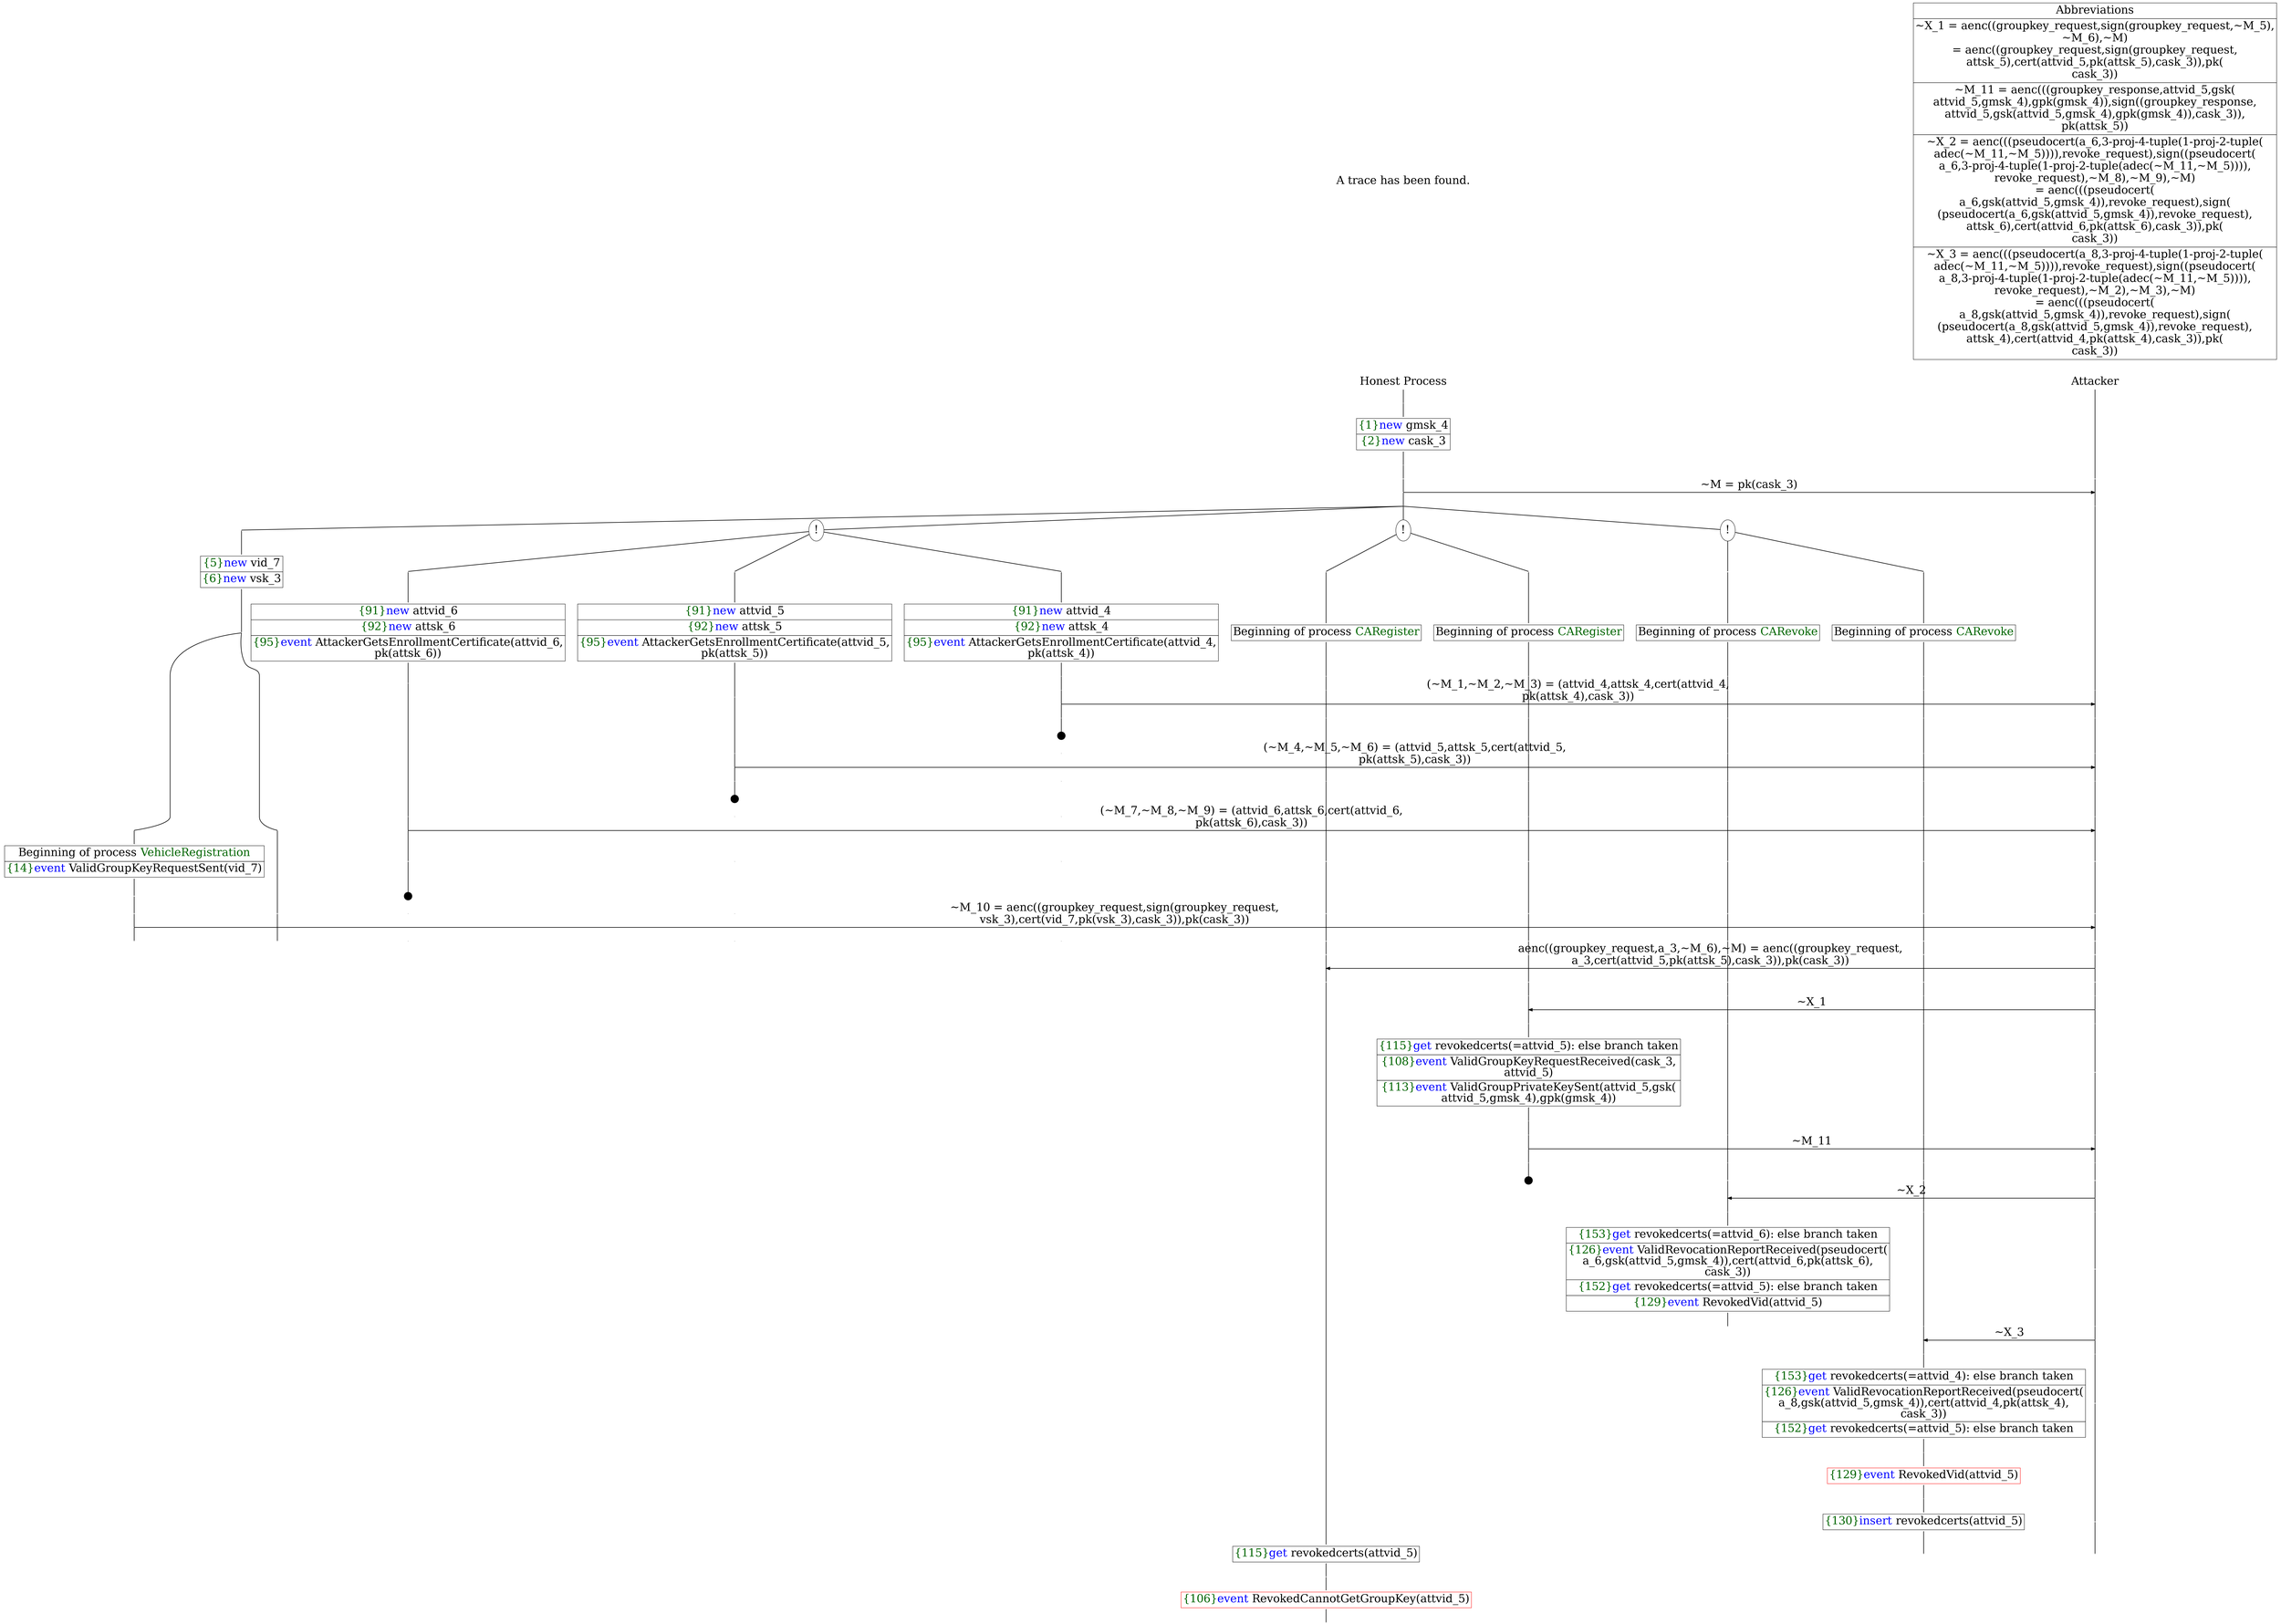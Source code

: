 digraph {
graph [ordering = out]
edge [arrowhead = none, penwidth = 1.6, fontsize = 30]
node [shape = point, width = 0, height = 0, fontsize = 30]
Trace [label = <A trace has been found.<br/>
>, shape = plaintext]
P0__0 [label = "Honest Process", shape = plaintext]
P__0 [label = "Attacker", shape = plaintext]
Trace -> P0__0 [label = "", style = invisible, weight = 100]{rank = same; P0__0 P__0}
P0__0 -> P0__1 [label = <>, weight = 100]
P0__1 -> P0__2 [label = <>, weight = 100]
P0__2 [shape = plaintext, label = <<TABLE BORDER="0" CELLBORDER="1" CELLSPACING="0" CELLPADDING="4"> <TR><TD><FONT COLOR="darkgreen">{1}</FONT><FONT COLOR="blue">new </FONT>gmsk_4</TD></TR><TR><TD><FONT COLOR="darkgreen">{2}</FONT><FONT COLOR="blue">new </FONT>cask_3</TD></TR></TABLE>>]
P0__2 -> P0__3 [label = <>, weight = 100]
P0__3 -> P0__4 [label = <>, weight = 100]
P__0 -> P__1 [label = <>, weight = 100]
{rank = same; P__1 P0__4}
P0__4 -> P0__5 [label = <>, weight = 100]
P__1 -> P__2 [label = <>, weight = 100]
{rank = same; P__2 P0__5}
P0__5 -> P__2 [label = <~M = pk(cask_3)>, arrowhead = normal]
P0__5 -> P0__6 [label = <>, weight = 100]
P__2 -> P__3 [label = <>, weight = 100]
{rank = same; P__3 P0__6}
/*RPar */
P0__6 -> P0_3__6 [label = <>]
P0__6 -> P0_2__6 [label = <>]
P0__6 -> P0_1__6 [label = <>]
P0__6 -> P0_0__6 [label = <>]
P0__6 [label = "", fixedsize = false, width = 0, height = 0, shape = none]
{rank = same; P0_0__6 P0_1__6 P0_2__6 P0_3__6}
P0_0__6 [label = "!", shape = ellipse]
{rank = same; P0_0_1__6 P0_0_0__6}
P0_0_1__6 [label = "", fixedsize = false, width = 0, height = 0, shape = none]
P0_0__6 -> P0_0_1__6 [label = <>]
P0_0_0__6 [label = "", fixedsize = false, width = 0, height = 0, shape = none]
P0_0__6 -> P0_0_0__6 [label = <>]
P0_0_0__6 -> P0_0_0__7 [label = <>, weight = 100]
P0_0_0__7 [shape = plaintext, label = <<TABLE BORDER="0" CELLBORDER="1" CELLSPACING="0" CELLPADDING="4"> <TR><TD>Beginning of process <FONT COLOR="darkgreen">CARevoke</FONT></TD></TR></TABLE>>]
P0_0_0__7 -> P0_0_0__8 [label = <>, weight = 100]
P0_0_1__6 -> P0_0_1__7 [label = <>, weight = 100]
P0_0_1__7 [shape = plaintext, label = <<TABLE BORDER="0" CELLBORDER="1" CELLSPACING="0" CELLPADDING="4"> <TR><TD>Beginning of process <FONT COLOR="darkgreen">CARevoke</FONT></TD></TR></TABLE>>]
P0_0_1__7 -> P0_0_1__8 [label = <>, weight = 100]
P0_1__6 [label = "!", shape = ellipse]
{rank = same; P0_1_1__6 P0_1_0__6}
P0_1_1__6 [label = "", fixedsize = false, width = 0, height = 0, shape = none]
P0_1__6 -> P0_1_1__6 [label = <>]
P0_1_0__6 [label = "", fixedsize = false, width = 0, height = 0, shape = none]
P0_1__6 -> P0_1_0__6 [label = <>]
P0_1_0__6 -> P0_1_0__7 [label = <>, weight = 100]
P0_1_0__7 [shape = plaintext, label = <<TABLE BORDER="0" CELLBORDER="1" CELLSPACING="0" CELLPADDING="4"> <TR><TD>Beginning of process <FONT COLOR="darkgreen">CARegister</FONT></TD></TR></TABLE>>]
P0_1_0__7 -> P0_1_0__8 [label = <>, weight = 100]
P0_1_1__6 -> P0_1_1__7 [label = <>, weight = 100]
P0_1_1__7 [shape = plaintext, label = <<TABLE BORDER="0" CELLBORDER="1" CELLSPACING="0" CELLPADDING="4"> <TR><TD>Beginning of process <FONT COLOR="darkgreen">CARegister</FONT></TD></TR></TABLE>>]
P0_1_1__7 -> P0_1_1__8 [label = <>, weight = 100]
P0_2__6 [label = "!", shape = ellipse]
{rank = same; P0_2_2__6 P0_2_1__6 P0_2_0__6}
P0_2_2__6 [label = "", fixedsize = false, width = 0, height = 0, shape = none]
P0_2__6 -> P0_2_2__6 [label = <>]
P0_2_1__6 [label = "", fixedsize = false, width = 0, height = 0, shape = none]
P0_2__6 -> P0_2_1__6 [label = <>]
P0_2_0__6 [label = "", fixedsize = false, width = 0, height = 0, shape = none]
P0_2__6 -> P0_2_0__6 [label = <>]
P0_2_0__6 -> P0_2_0__7 [label = <>, weight = 100]
P0_2_0__7 [shape = plaintext, label = <<TABLE BORDER="0" CELLBORDER="1" CELLSPACING="0" CELLPADDING="4"> <TR><TD><FONT COLOR="darkgreen">{91}</FONT><FONT COLOR="blue">new </FONT>attvid_4</TD></TR><TR><TD><FONT COLOR="darkgreen">{92}</FONT><FONT COLOR="blue">new </FONT>attsk_4</TD></TR><TR><TD><FONT COLOR="darkgreen">{95}</FONT><FONT COLOR="blue">event</FONT> AttackerGetsEnrollmentCertificate(attvid_4,<br/>
pk(attsk_4))</TD></TR></TABLE>>]
P0_2_0__7 -> P0_2_0__8 [label = <>, weight = 100]
P0_2_0__8 -> P0_2_0__9 [label = <>, weight = 100]
P0_1_1__8 -> P0_1_1__9 [label = <>, weight = 100]
P0_1_0__8 -> P0_1_0__9 [label = <>, weight = 100]
P0_0_1__8 -> P0_0_1__9 [label = <>, weight = 100]
P0_0_0__8 -> P0_0_0__9 [label = <>, weight = 100]
P__3 -> P__4 [label = <>, weight = 100]
{rank = same; P__4 P0_0_0__9 P0_0_1__9 P0_1_0__9 P0_1_1__9 P0_2_0__9}
P0_2_0__9 -> P0_2_0__10 [label = <>, weight = 100]
P__4 -> P__5 [label = <>, weight = 100]
{rank = same; P__5 P0_2_0__10}
P0_2_0__10 -> P__5 [label = <(~M_1,~M_2,~M_3) = (attvid_4,attsk_4,cert(attvid_4,<br/>
pk(attsk_4),cask_3))>, arrowhead = normal]
P0_2_0__10 -> P0_2_0__11 [label = <>, weight = 100]
P0_1_1__9 -> P0_1_1__10 [label = <>, weight = 100]
P0_1_0__9 -> P0_1_0__10 [label = <>, weight = 100]
P0_0_1__9 -> P0_0_1__10 [label = <>, weight = 100]
P0_0_0__9 -> P0_0_0__10 [label = <>, weight = 100]
P__5 -> P__6 [label = <>, weight = 100]
{rank = same; P__6 P0_0_0__10 P0_0_1__10 P0_1_0__10 P0_1_1__10 P0_2_0__11}
P0_2_0__12 [label = "", width = 0.3, height = 0.3]
P0_2_0__11 -> P0_2_0__12 [label = <>, weight = 100]
P0_2_1__6 -> P0_2_1__7 [label = <>, weight = 100]
P0_2_1__7 [shape = plaintext, label = <<TABLE BORDER="0" CELLBORDER="1" CELLSPACING="0" CELLPADDING="4"> <TR><TD><FONT COLOR="darkgreen">{91}</FONT><FONT COLOR="blue">new </FONT>attvid_5</TD></TR><TR><TD><FONT COLOR="darkgreen">{92}</FONT><FONT COLOR="blue">new </FONT>attsk_5</TD></TR><TR><TD><FONT COLOR="darkgreen">{95}</FONT><FONT COLOR="blue">event</FONT> AttackerGetsEnrollmentCertificate(attvid_5,<br/>
pk(attsk_5))</TD></TR></TABLE>>]
P0_2_1__7 -> P0_2_1__8 [label = <>, weight = 100]
P0_2_1__8 -> P0_2_1__9 [label = <>, weight = 100]
P0_2_0__13 [label = "", style = invisible]
P0_2_0__12 -> P0_2_0__13 [label = <>, weight = 100, style = invisible]
P0_1_1__10 -> P0_1_1__11 [label = <>, weight = 100]
P0_1_0__10 -> P0_1_0__11 [label = <>, weight = 100]
P0_0_1__10 -> P0_0_1__11 [label = <>, weight = 100]
P0_0_0__10 -> P0_0_0__11 [label = <>, weight = 100]
P__6 -> P__7 [label = <>, weight = 100]
{rank = same; P__7 P0_0_0__11 P0_0_1__11 P0_1_0__11 P0_1_1__11 P0_2_0__13 P0_2_1__9}
P0_2_1__9 -> P0_2_1__10 [label = <>, weight = 100]
P__7 -> P__8 [label = <>, weight = 100]
{rank = same; P__8 P0_2_1__10}
P0_2_1__10 -> P__8 [label = <(~M_4,~M_5,~M_6) = (attvid_5,attsk_5,cert(attvid_5,<br/>
pk(attsk_5),cask_3))>, arrowhead = normal]
P0_2_1__10 -> P0_2_1__11 [label = <>, weight = 100]
P0_2_0__14 [label = "", style = invisible]
P0_2_0__13 -> P0_2_0__14 [label = <>, weight = 100, style = invisible]
P0_1_1__11 -> P0_1_1__12 [label = <>, weight = 100]
P0_1_0__11 -> P0_1_0__12 [label = <>, weight = 100]
P0_0_1__11 -> P0_0_1__12 [label = <>, weight = 100]
P0_0_0__11 -> P0_0_0__12 [label = <>, weight = 100]
P__8 -> P__9 [label = <>, weight = 100]
{rank = same; P__9 P0_0_0__12 P0_0_1__12 P0_1_0__12 P0_1_1__12 P0_2_0__14 P0_2_1__11}
P0_2_1__12 [label = "", width = 0.3, height = 0.3]
P0_2_1__11 -> P0_2_1__12 [label = <>, weight = 100]
P0_2_2__6 -> P0_2_2__7 [label = <>, weight = 100]
P0_2_2__7 [shape = plaintext, label = <<TABLE BORDER="0" CELLBORDER="1" CELLSPACING="0" CELLPADDING="4"> <TR><TD><FONT COLOR="darkgreen">{91}</FONT><FONT COLOR="blue">new </FONT>attvid_6</TD></TR><TR><TD><FONT COLOR="darkgreen">{92}</FONT><FONT COLOR="blue">new </FONT>attsk_6</TD></TR><TR><TD><FONT COLOR="darkgreen">{95}</FONT><FONT COLOR="blue">event</FONT> AttackerGetsEnrollmentCertificate(attvid_6,<br/>
pk(attsk_6))</TD></TR></TABLE>>]
P0_2_2__7 -> P0_2_2__8 [label = <>, weight = 100]
P0_2_2__8 -> P0_2_2__9 [label = <>, weight = 100]
P0_2_1__13 [label = "", style = invisible]
P0_2_1__12 -> P0_2_1__13 [label = <>, weight = 100, style = invisible]
P0_2_0__15 [label = "", style = invisible]
P0_2_0__14 -> P0_2_0__15 [label = <>, weight = 100, style = invisible]
P0_1_1__12 -> P0_1_1__13 [label = <>, weight = 100]
P0_1_0__12 -> P0_1_0__13 [label = <>, weight = 100]
P0_0_1__12 -> P0_0_1__13 [label = <>, weight = 100]
P0_0_0__12 -> P0_0_0__13 [label = <>, weight = 100]
P__9 -> P__10 [label = <>, weight = 100]
{rank = same; P__10 P0_0_0__13 P0_0_1__13 P0_1_0__13 P0_1_1__13 P0_2_0__15 P0_2_1__13 P0_2_2__9}
P0_2_2__9 -> P0_2_2__10 [label = <>, weight = 100]
P__10 -> P__11 [label = <>, weight = 100]
{rank = same; P__11 P0_2_2__10}
P0_2_2__10 -> P__11 [label = <(~M_7,~M_8,~M_9) = (attvid_6,attsk_6,cert(attvid_6,<br/>
pk(attsk_6),cask_3))>, arrowhead = normal]
P0_2_2__10 -> P0_2_2__11 [label = <>, weight = 100]
P0_2_1__14 [label = "", style = invisible]
P0_2_1__13 -> P0_2_1__14 [label = <>, weight = 100, style = invisible]
P0_2_0__16 [label = "", style = invisible]
P0_2_0__15 -> P0_2_0__16 [label = <>, weight = 100, style = invisible]
P0_1_1__13 -> P0_1_1__14 [label = <>, weight = 100]
P0_1_0__13 -> P0_1_0__14 [label = <>, weight = 100]
P0_0_1__13 -> P0_0_1__14 [label = <>, weight = 100]
P0_0_0__13 -> P0_0_0__14 [label = <>, weight = 100]
P__11 -> P__12 [label = <>, weight = 100]
{rank = same; P__12 P0_0_0__14 P0_0_1__14 P0_1_0__14 P0_1_1__14 P0_2_0__16 P0_2_1__14 P0_2_2__11}
P0_2_2__12 [label = "", width = 0.3, height = 0.3]
P0_2_2__11 -> P0_2_2__12 [label = <>, weight = 100]
P0_3__6 -> P0_3__7 [label = <>, weight = 100]
P0_3__7 [shape = plaintext, label = <<TABLE BORDER="0" CELLBORDER="1" CELLSPACING="0" CELLPADDING="4"> <TR><TD><FONT COLOR="darkgreen">{5}</FONT><FONT COLOR="blue">new </FONT>vid_7</TD></TR><TR><TD><FONT COLOR="darkgreen">{6}</FONT><FONT COLOR="blue">new </FONT>vsk_3</TD></TR></TABLE>>]
P0_3__7 -> P0_3__8 [label = <>, weight = 100]
/*RPar */
P0_3__8 -> P0_3_1__8 [label = <>]
P0_3__8 -> P0_3_0__8 [label = <>]
P0_3__8 [label = "", fixedsize = false, width = 0, height = 0, shape = none]
{rank = same; P0_3_0__8 P0_3_1__8}
P0_3_1__8 -> P0_3_1__9 [label = <>, weight = 100]
P0_3_1__9 [shape = plaintext, label = <<TABLE BORDER="0" CELLBORDER="1" CELLSPACING="0" CELLPADDING="4"> <TR><TD>Beginning of process <FONT COLOR="darkgreen">VehicleRegistration</FONT></TD></TR><TR><TD><FONT COLOR="darkgreen">{14}</FONT><FONT COLOR="blue">event</FONT> ValidGroupKeyRequestSent(vid_7)</TD></TR></TABLE>>]
P0_3_1__9 -> P0_3_1__10 [label = <>, weight = 100]
P0_3_1__10 -> P0_3_1__11 [label = <>, weight = 100]
P0_3_0__8 -> P0_3_0__9 [label = <>, weight = 100]
P0_2_2__13 [label = "", style = invisible]
P0_2_2__12 -> P0_2_2__13 [label = <>, weight = 100, style = invisible]
P0_2_1__15 [label = "", style = invisible]
P0_2_1__14 -> P0_2_1__15 [label = <>, weight = 100, style = invisible]
P0_2_0__17 [label = "", style = invisible]
P0_2_0__16 -> P0_2_0__17 [label = <>, weight = 100, style = invisible]
P0_1_1__14 -> P0_1_1__15 [label = <>, weight = 100]
P0_1_0__14 -> P0_1_0__15 [label = <>, weight = 100]
P0_0_1__14 -> P0_0_1__15 [label = <>, weight = 100]
P0_0_0__14 -> P0_0_0__15 [label = <>, weight = 100]
P__12 -> P__13 [label = <>, weight = 100]
{rank = same; P__13 P0_0_0__15 P0_0_1__15 P0_1_0__15 P0_1_1__15 P0_2_0__17 P0_2_1__15 P0_2_2__13 P0_3_0__9 P0_3_1__11}
P0_3_1__11 -> P0_3_1__12 [label = <>, weight = 100]
P__13 -> P__14 [label = <>, weight = 100]
{rank = same; P__14 P0_3_1__12}
P0_3_1__12 -> P__14 [label = <~M_10 = aenc((groupkey_request,sign(groupkey_request,<br/>
vsk_3),cert(vid_7,pk(vsk_3),cask_3)),pk(cask_3))>, arrowhead = normal]
P0_3_1__12 -> P0_3_1__13 [label = <>, weight = 100]
P0_3_0__9 -> P0_3_0__10 [label = <>, weight = 100]
P0_2_2__14 [label = "", style = invisible]
P0_2_2__13 -> P0_2_2__14 [label = <>, weight = 100, style = invisible]
P0_2_1__16 [label = "", style = invisible]
P0_2_1__15 -> P0_2_1__16 [label = <>, weight = 100, style = invisible]
P0_2_0__18 [label = "", style = invisible]
P0_2_0__17 -> P0_2_0__18 [label = <>, weight = 100, style = invisible]
P0_1_1__15 -> P0_1_1__16 [label = <>, weight = 100]
P0_1_0__15 -> P0_1_0__16 [label = <>, weight = 100]
P0_0_1__15 -> P0_0_1__16 [label = <>, weight = 100]
P0_0_0__15 -> P0_0_0__16 [label = <>, weight = 100]
P__14 -> P__15 [label = <>, weight = 100]
{rank = same; P__15 P0_0_0__16 P0_0_1__16 P0_1_0__16 P0_1_1__16 P0_2_0__18 P0_2_1__16 P0_2_2__14 P0_3_0__10 P0_3_1__13}
P0_1_1__16 -> P0_1_1__17 [label = <>, weight = 100]
P0_1_0__16 -> P0_1_0__17 [label = <>, weight = 100]
P0_0_1__16 -> P0_0_1__17 [label = <>, weight = 100]
P0_0_0__16 -> P0_0_0__17 [label = <>, weight = 100]
P__15 -> P__16 [label = <>, weight = 100]
{rank = same; P__16 P0_0_0__17 P0_0_1__17 P0_1_0__17 P0_1_1__17}
P0_1_1__17 -> P0_1_1__18 [label = <>, weight = 100]
P__16 -> P__17 [label = <>, weight = 100]
{rank = same; P__17 P0_1_1__18}
P0_1_1__18 -> P__17 [label = <aenc((groupkey_request,a_3,~M_6),~M) = aenc((groupkey_request,<br/>
a_3,cert(attvid_5,pk(attsk_5),cask_3)),pk(cask_3))>, dir = back, arrowhead = normal]
P0_1_1__18 -> P0_1_1__19 [label = <>, weight = 100]
P0_1_0__17 -> P0_1_0__18 [label = <>, weight = 100]
P0_0_1__17 -> P0_0_1__18 [label = <>, weight = 100]
P0_0_0__17 -> P0_0_0__18 [label = <>, weight = 100]
P__17 -> P__18 [label = <>, weight = 100]
{rank = same; P__18 P0_0_0__18 P0_0_1__18 P0_1_0__18 P0_1_1__19}
P0_1_0__18 -> P0_1_0__19 [label = <>, weight = 100]
P0_0_1__18 -> P0_0_1__19 [label = <>, weight = 100]
P0_0_0__18 -> P0_0_0__19 [label = <>, weight = 100]
P__18 -> P__19 [label = <>, weight = 100]
{rank = same; P__19 P0_0_0__19 P0_0_1__19 P0_1_0__19}
P0_1_0__19 -> P0_1_0__20 [label = <>, weight = 100]
P__19 -> P__20 [label = <>, weight = 100]
{rank = same; P__20 P0_1_0__20}
P0_1_0__20 -> P__20 [label = <~X_1>, dir = back, arrowhead = normal]
P0_1_0__20 -> P0_1_0__21 [label = <>, weight = 100]
P0_0_1__19 -> P0_0_1__20 [label = <>, weight = 100]
P0_0_0__19 -> P0_0_0__20 [label = <>, weight = 100]
P__20 -> P__21 [label = <>, weight = 100]
{rank = same; P__21 P0_0_0__20 P0_0_1__20 P0_1_0__21}
P0_1_0__21 -> P0_1_0__22 [label = <>, weight = 100]
P0_1_0__22 [shape = plaintext, label = <<TABLE BORDER="0" CELLBORDER="1" CELLSPACING="0" CELLPADDING="4"> <TR><TD><FONT COLOR="darkgreen">{115}</FONT><FONT COLOR="blue">get</FONT> revokedcerts(=attvid_5): else branch taken<br/>
</TD></TR><TR><TD><FONT COLOR="darkgreen">{108}</FONT><FONT COLOR="blue">event</FONT> ValidGroupKeyRequestReceived(cask_3,<br/>
attvid_5)</TD></TR><TR><TD><FONT COLOR="darkgreen">{113}</FONT><FONT COLOR="blue">event</FONT> ValidGroupPrivateKeySent(attvid_5,gsk(<br/>
attvid_5,gmsk_4),gpk(gmsk_4))</TD></TR></TABLE>>]
P0_1_0__22 -> P0_1_0__23 [label = <>, weight = 100]
P__21 -> P__22 [label = <>, weight = 100]
{rank = same; P__22 P0_1_0__22}
P0_1_0__23 -> P0_1_0__24 [label = <>, weight = 100]
P0_0_1__20 -> P0_0_1__21 [label = <>, weight = 100]
P0_0_0__20 -> P0_0_0__21 [label = <>, weight = 100]
P__22 -> P__23 [label = <>, weight = 100]
{rank = same; P__23 P0_0_0__21 P0_0_1__21 P0_1_0__24}
P0_1_0__24 -> P0_1_0__25 [label = <>, weight = 100]
P__23 -> P__24 [label = <>, weight = 100]
{rank = same; P__24 P0_1_0__25}
P0_1_0__25 -> P__24 [label = <~M_11>, arrowhead = normal]
P0_1_0__25 -> P0_1_0__26 [label = <>, weight = 100]
P0_0_1__21 -> P0_0_1__22 [label = <>, weight = 100]
P0_0_0__21 -> P0_0_0__22 [label = <>, weight = 100]
P__24 -> P__25 [label = <>, weight = 100]
{rank = same; P__25 P0_0_0__22 P0_0_1__22 P0_1_0__26}
P0_1_0__27 [label = "", width = 0.3, height = 0.3]
P0_1_0__26 -> P0_1_0__27 [label = <>, weight = 100]
P0_0_1__22 -> P0_0_1__23 [label = <>, weight = 100]
P0_0_0__22 -> P0_0_0__23 [label = <>, weight = 100]
P__25 -> P__26 [label = <>, weight = 100]
{rank = same; P__26 P0_0_0__23 P0_0_1__23}
P0_0_1__23 -> P0_0_1__24 [label = <>, weight = 100]
P__26 -> P__27 [label = <>, weight = 100]
{rank = same; P__27 P0_0_1__24}
P0_0_1__24 -> P__27 [label = <~X_2>, dir = back, arrowhead = normal]
P0_0_1__24 -> P0_0_1__25 [label = <>, weight = 100]
P0_0_0__23 -> P0_0_0__24 [label = <>, weight = 100]
P__27 -> P__28 [label = <>, weight = 100]
{rank = same; P__28 P0_0_0__24 P0_0_1__25}
P0_0_1__25 -> P0_0_1__26 [label = <>, weight = 100]
P0_0_1__26 [shape = plaintext, label = <<TABLE BORDER="0" CELLBORDER="1" CELLSPACING="0" CELLPADDING="4"> <TR><TD><FONT COLOR="darkgreen">{153}</FONT><FONT COLOR="blue">get</FONT> revokedcerts(=attvid_6): else branch taken<br/>
</TD></TR><TR><TD><FONT COLOR="darkgreen">{126}</FONT><FONT COLOR="blue">event</FONT> ValidRevocationReportReceived(pseudocert(<br/>
a_6,gsk(attvid_5,gmsk_4)),cert(attvid_6,pk(attsk_6),<br/>
cask_3))</TD></TR><TR><TD><FONT COLOR="darkgreen">{152}</FONT><FONT COLOR="blue">get</FONT> revokedcerts(=attvid_5): else branch taken<br/>
</TD></TR><TR><TD><FONT COLOR="darkgreen">{129}</FONT><FONT COLOR="blue">event</FONT> RevokedVid(attvid_5)</TD></TR></TABLE>>]
P0_0_1__26 -> P0_0_1__27 [label = <>, weight = 100]
P__28 -> P__29 [label = <>, weight = 100]
{rank = same; P__29 P0_0_1__26}
P0_0_0__24 -> P0_0_0__25 [label = <>, weight = 100]
P__29 -> P__30 [label = <>, weight = 100]
{rank = same; P__30 P0_0_0__25}
P0_0_0__25 -> P0_0_0__26 [label = <>, weight = 100]
P__30 -> P__31 [label = <>, weight = 100]
{rank = same; P__31 P0_0_0__26}
P0_0_0__26 -> P__31 [label = <~X_3>, dir = back, arrowhead = normal]
P0_0_0__26 -> P0_0_0__27 [label = <>, weight = 100]
P__31 -> P__32 [label = <>, weight = 100]
{rank = same; P__32 P0_0_0__27}
P0_0_0__27 -> P0_0_0__28 [label = <>, weight = 100]
P0_0_0__28 [shape = plaintext, label = <<TABLE BORDER="0" CELLBORDER="1" CELLSPACING="0" CELLPADDING="4"> <TR><TD><FONT COLOR="darkgreen">{153}</FONT><FONT COLOR="blue">get</FONT> revokedcerts(=attvid_4): else branch taken<br/>
</TD></TR><TR><TD><FONT COLOR="darkgreen">{126}</FONT><FONT COLOR="blue">event</FONT> ValidRevocationReportReceived(pseudocert(<br/>
a_8,gsk(attvid_5,gmsk_4)),cert(attvid_4,pk(attsk_4),<br/>
cask_3))</TD></TR><TR><TD><FONT COLOR="darkgreen">{152}</FONT><FONT COLOR="blue">get</FONT> revokedcerts(=attvid_5): else branch taken<br/>
</TD></TR></TABLE>>]
P0_0_0__28 -> P0_0_0__29 [label = <>, weight = 100]
P__32 -> P__33 [label = <>, weight = 100]
{rank = same; P__33 P0_0_0__28}
P0_0_0__29 -> P0_0_0__30 [label = <>, weight = 100]
P0_0_0__30 [color = red, shape = plaintext, label = <<TABLE BORDER="0" CELLBORDER="1" CELLSPACING="0" CELLPADDING="4"> <TR><TD><FONT COLOR="darkgreen">{129}</FONT><FONT COLOR="blue">event</FONT> RevokedVid(attvid_5)</TD></TR></TABLE>>]
P0_0_0__30 -> P0_0_0__31 [label = <>, weight = 100]
P0_0_0__31 -> P0_0_0__32 [label = <>, weight = 100]
P0_0_0__32 [shape = plaintext, label = <<TABLE BORDER="0" CELLBORDER="1" CELLSPACING="0" CELLPADDING="4"> <TR><TD><FONT COLOR="darkgreen">{130}</FONT><FONT COLOR="blue">insert </FONT>revokedcerts(attvid_5)</TD></TR></TABLE>>]
P0_0_0__32 -> P0_0_0__33 [label = <>, weight = 100]
P__33 -> P__34 [label = <>, weight = 100]
{rank = same; P__34 P0_0_0__32}
P0_1_1__19 -> P0_1_1__20 [label = <>, weight = 100]
P0_1_1__20 [shape = plaintext, label = <<TABLE BORDER="0" CELLBORDER="1" CELLSPACING="0" CELLPADDING="4"> <TR><TD><FONT COLOR="darkgreen">{115}</FONT><FONT COLOR="blue">get </FONT>revokedcerts(attvid_5)</TD></TR></TABLE>>]
P0_1_1__20 -> P0_1_1__21 [label = <>, weight = 100]
P__34 -> P__35 [label = <>, weight = 100]
{rank = same; P__35 P0_1_1__20}
P0_1_1__21 -> P0_1_1__22 [label = <>, weight = 100]
P0_1_1__22 [color = red, shape = plaintext, label = <<TABLE BORDER="0" CELLBORDER="1" CELLSPACING="0" CELLPADDING="4"> <TR><TD><FONT COLOR="darkgreen">{106}</FONT><FONT COLOR="blue">event</FONT> RevokedCannotGetGroupKey(attvid_5)</TD></TR></TABLE>>]
P0_1_1__22 -> P0_1_1__23 [label = <>, weight = 100]
Abbrev [shape = plaintext, label = <<TABLE BORDER="0" CELLBORDER="1" CELLSPACING="0" CELLPADDING="4"><TR> <TD> Abbreviations </TD></TR><TR><TD>~X_1 = aenc((groupkey_request,sign(groupkey_request,~M_5),<br/>
~M_6),~M)<br/>
= aenc((groupkey_request,sign(groupkey_request,<br/>
attsk_5),cert(attvid_5,pk(attsk_5),cask_3)),pk(<br/>
cask_3))</TD></TR><TR><TD>~M_11 = aenc(((groupkey_response,attvid_5,gsk(<br/>
attvid_5,gmsk_4),gpk(gmsk_4)),sign((groupkey_response,<br/>
attvid_5,gsk(attvid_5,gmsk_4),gpk(gmsk_4)),cask_3)),<br/>
pk(attsk_5))</TD></TR><TR><TD>~X_2 = aenc(((pseudocert(a_6,3-proj-4-tuple(1-proj-2-tuple(<br/>
adec(~M_11,~M_5)))),revoke_request),sign((pseudocert(<br/>
a_6,3-proj-4-tuple(1-proj-2-tuple(adec(~M_11,~M_5)))),<br/>
revoke_request),~M_8),~M_9),~M)<br/>
= aenc(((pseudocert(<br/>
a_6,gsk(attvid_5,gmsk_4)),revoke_request),sign(<br/>
(pseudocert(a_6,gsk(attvid_5,gmsk_4)),revoke_request),<br/>
attsk_6),cert(attvid_6,pk(attsk_6),cask_3)),pk(<br/>
cask_3))</TD></TR><TR><TD>~X_3 = aenc(((pseudocert(a_8,3-proj-4-tuple(1-proj-2-tuple(<br/>
adec(~M_11,~M_5)))),revoke_request),sign((pseudocert(<br/>
a_8,3-proj-4-tuple(1-proj-2-tuple(adec(~M_11,~M_5)))),<br/>
revoke_request),~M_2),~M_3),~M)<br/>
= aenc(((pseudocert(<br/>
a_8,gsk(attvid_5,gmsk_4)),revoke_request),sign(<br/>
(pseudocert(a_8,gsk(attvid_5,gmsk_4)),revoke_request),<br/>
attsk_4),cert(attvid_4,pk(attsk_4),cask_3)),pk(<br/>
cask_3))</TD></TR></TABLE>>]Abbrev -> P__0 [style = invisible, weight =100]}
